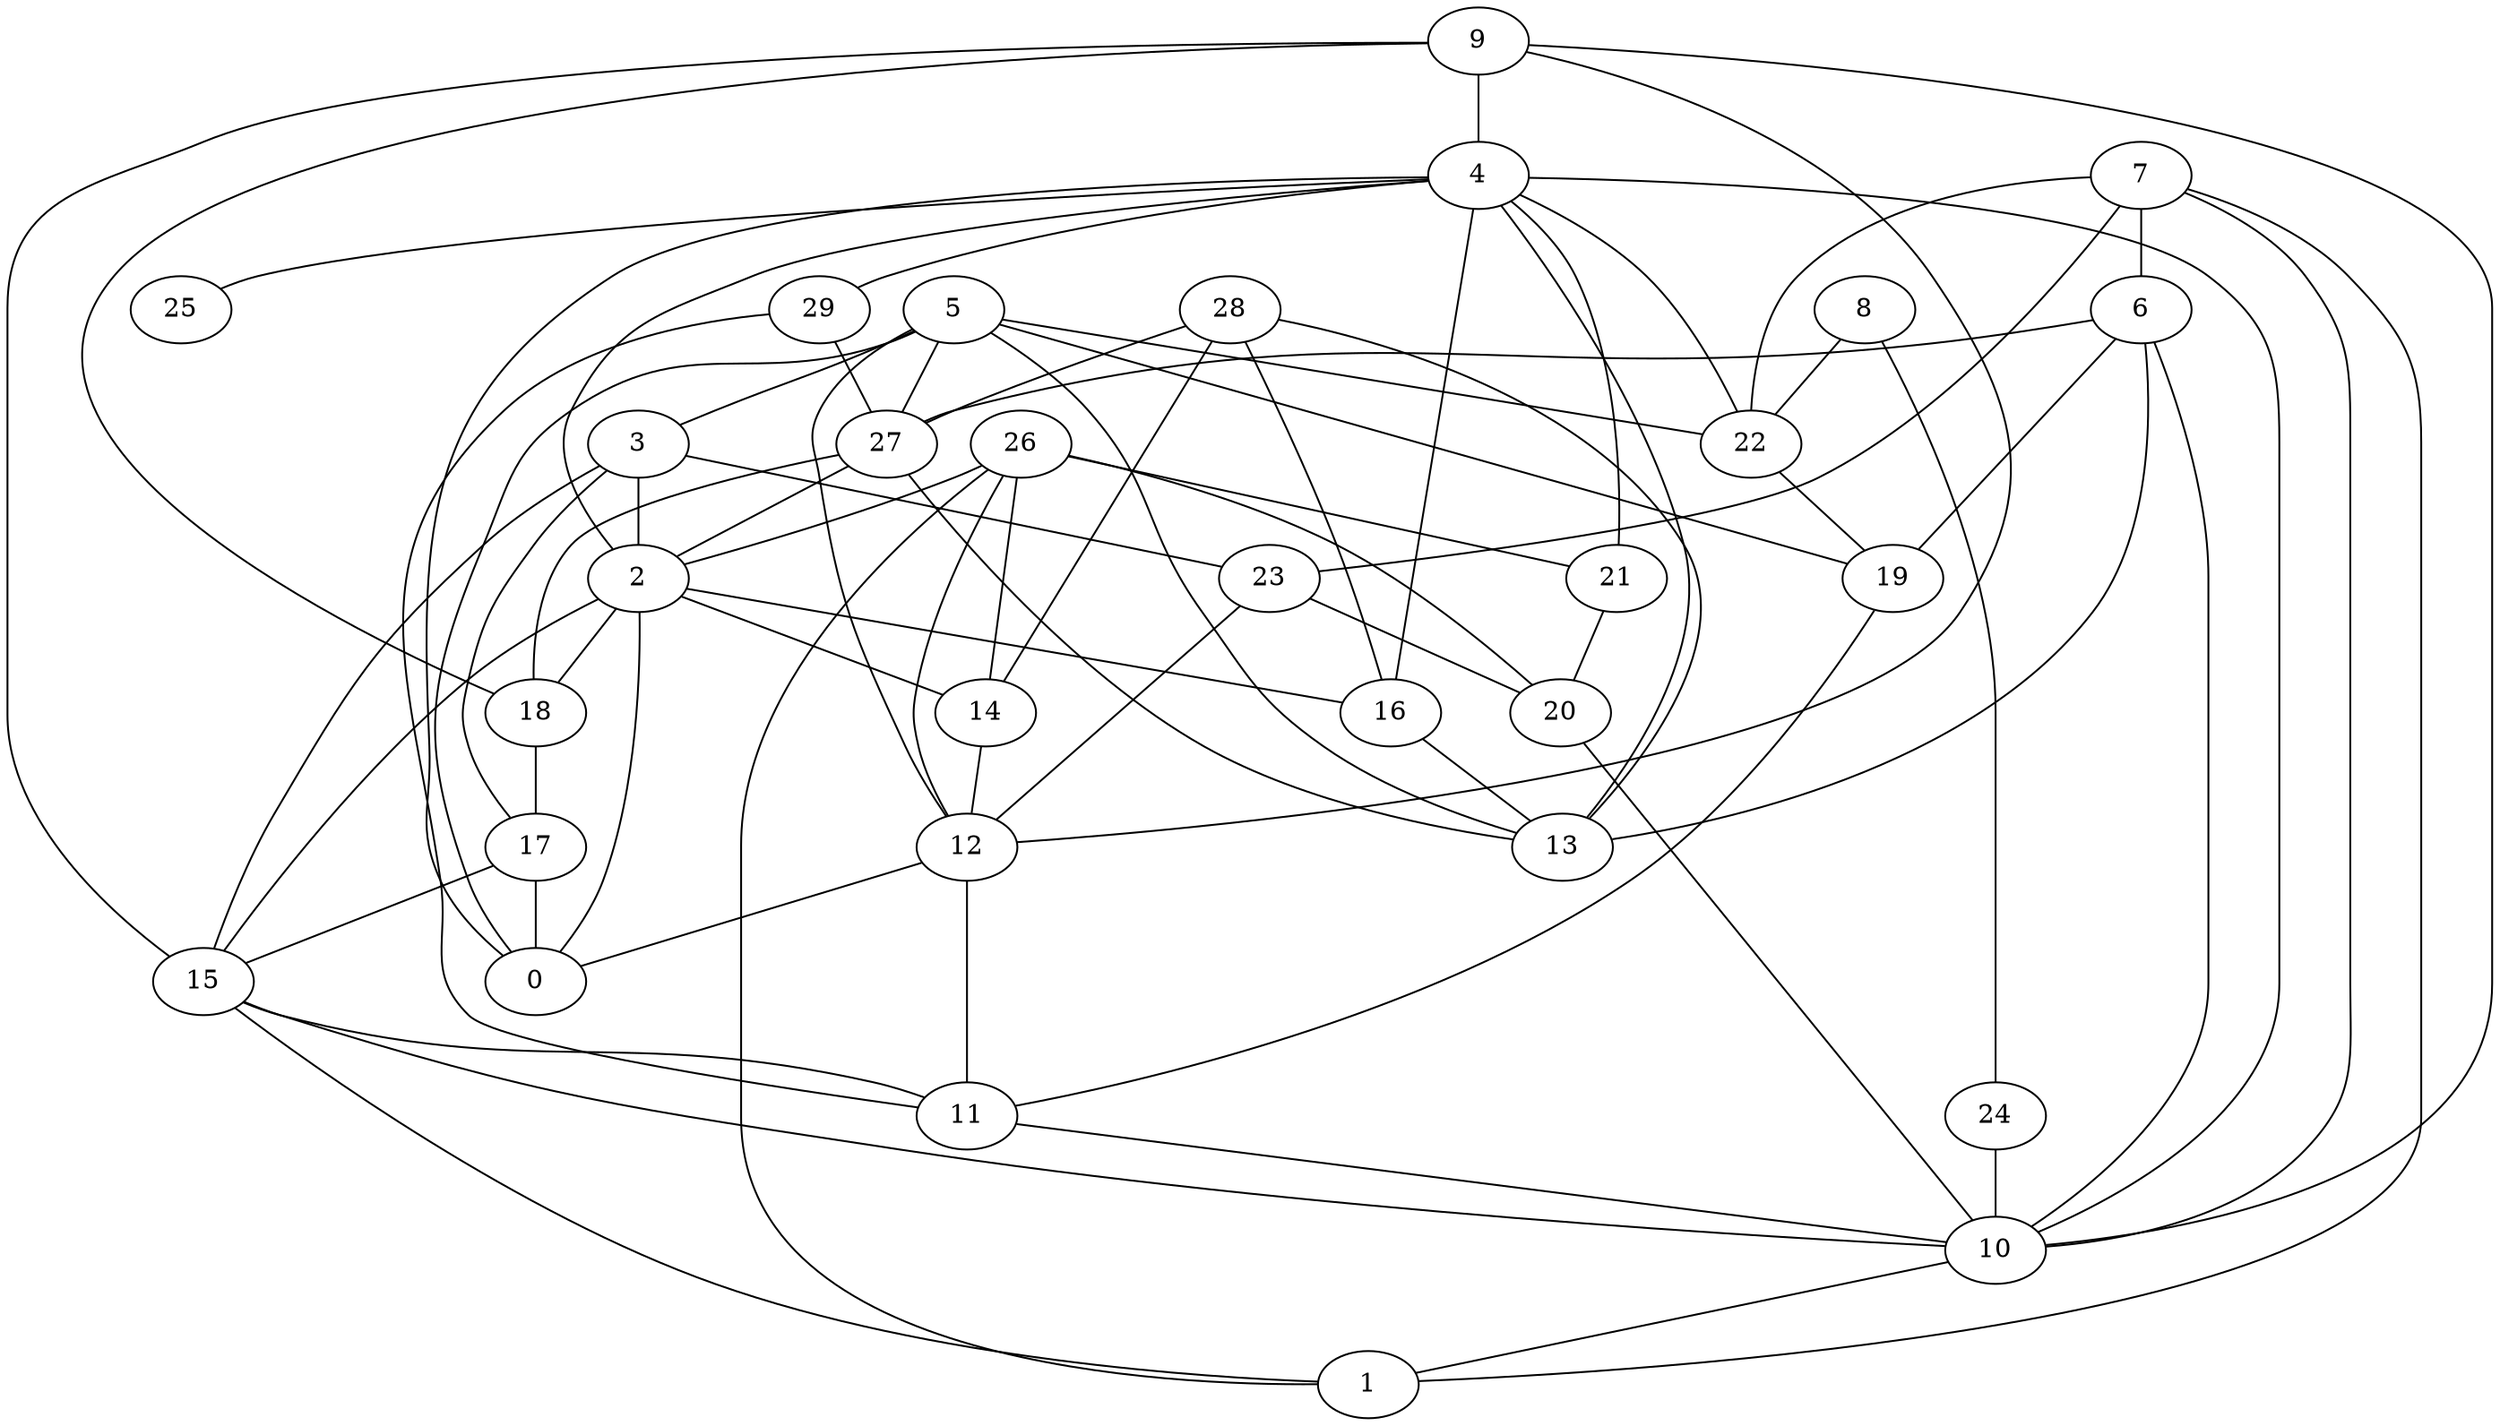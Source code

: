 digraph GG_graph {

subgraph G_graph {
edge [color = black]
"29" -> "11" [dir = none]
"15" -> "10" [dir = none]
"3" -> "23" [dir = none]
"3" -> "17" [dir = none]
"3" -> "2" [dir = none]
"6" -> "13" [dir = none]
"6" -> "10" [dir = none]
"19" -> "11" [dir = none]
"11" -> "10" [dir = none]
"26" -> "21" [dir = none]
"26" -> "2" [dir = none]
"26" -> "14" [dir = none]
"26" -> "20" [dir = none]
"26" -> "12" [dir = none]
"27" -> "18" [dir = none]
"2" -> "18" [dir = none]
"4" -> "22" [dir = none]
"4" -> "25" [dir = none]
"4" -> "0" [dir = none]
"4" -> "10" [dir = none]
"9" -> "4" [dir = none]
"9" -> "12" [dir = none]
"28" -> "16" [dir = none]
"28" -> "13" [dir = none]
"10" -> "1" [dir = none]
"7" -> "10" [dir = none]
"24" -> "10" [dir = none]
"5" -> "22" [dir = none]
"8" -> "24" [dir = none]
"20" -> "10" [dir = none]
"5" -> "3" [dir = none]
"12" -> "11" [dir = none]
"4" -> "29" [dir = none]
"12" -> "0" [dir = none]
"9" -> "10" [dir = none]
"2" -> "0" [dir = none]
"28" -> "14" [dir = none]
"4" -> "13" [dir = none]
"7" -> "22" [dir = none]
"23" -> "12" [dir = none]
"23" -> "20" [dir = none]
"27" -> "13" [dir = none]
"6" -> "27" [dir = none]
"15" -> "11" [dir = none]
"17" -> "0" [dir = none]
"5" -> "27" [dir = none]
"28" -> "27" [dir = none]
"14" -> "12" [dir = none]
"4" -> "2" [dir = none]
"27" -> "2" [dir = none]
"17" -> "15" [dir = none]
"7" -> "1" [dir = none]
"29" -> "27" [dir = none]
"2" -> "16" [dir = none]
"7" -> "23" [dir = none]
"4" -> "16" [dir = none]
"7" -> "6" [dir = none]
"2" -> "15" [dir = none]
"26" -> "1" [dir = none]
"3" -> "15" [dir = none]
"8" -> "22" [dir = none]
"5" -> "0" [dir = none]
"15" -> "1" [dir = none]
"4" -> "21" [dir = none]
"6" -> "19" [dir = none]
"5" -> "12" [dir = none]
"9" -> "15" [dir = none]
"16" -> "13" [dir = none]
"5" -> "13" [dir = none]
"2" -> "14" [dir = none]
"21" -> "20" [dir = none]
"18" -> "17" [dir = none]
"9" -> "18" [dir = none]
"5" -> "19" [dir = none]
"22" -> "19" [dir = none]
}

}
